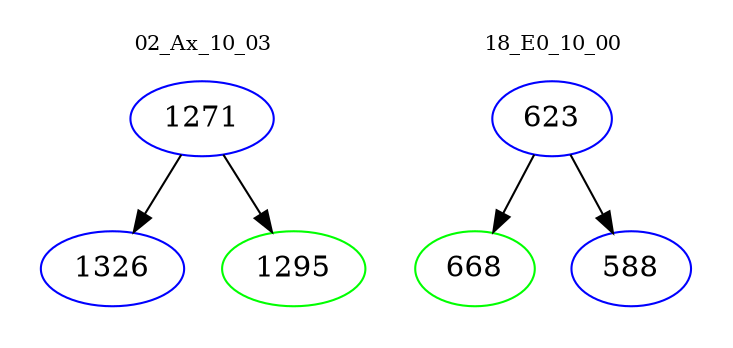 digraph{
subgraph cluster_0 {
color = white
label = "02_Ax_10_03";
fontsize=10;
T0_1271 [label="1271", color="blue"]
T0_1271 -> T0_1326 [color="black"]
T0_1326 [label="1326", color="blue"]
T0_1271 -> T0_1295 [color="black"]
T0_1295 [label="1295", color="green"]
}
subgraph cluster_1 {
color = white
label = "18_E0_10_00";
fontsize=10;
T1_623 [label="623", color="blue"]
T1_623 -> T1_668 [color="black"]
T1_668 [label="668", color="green"]
T1_623 -> T1_588 [color="black"]
T1_588 [label="588", color="blue"]
}
}
